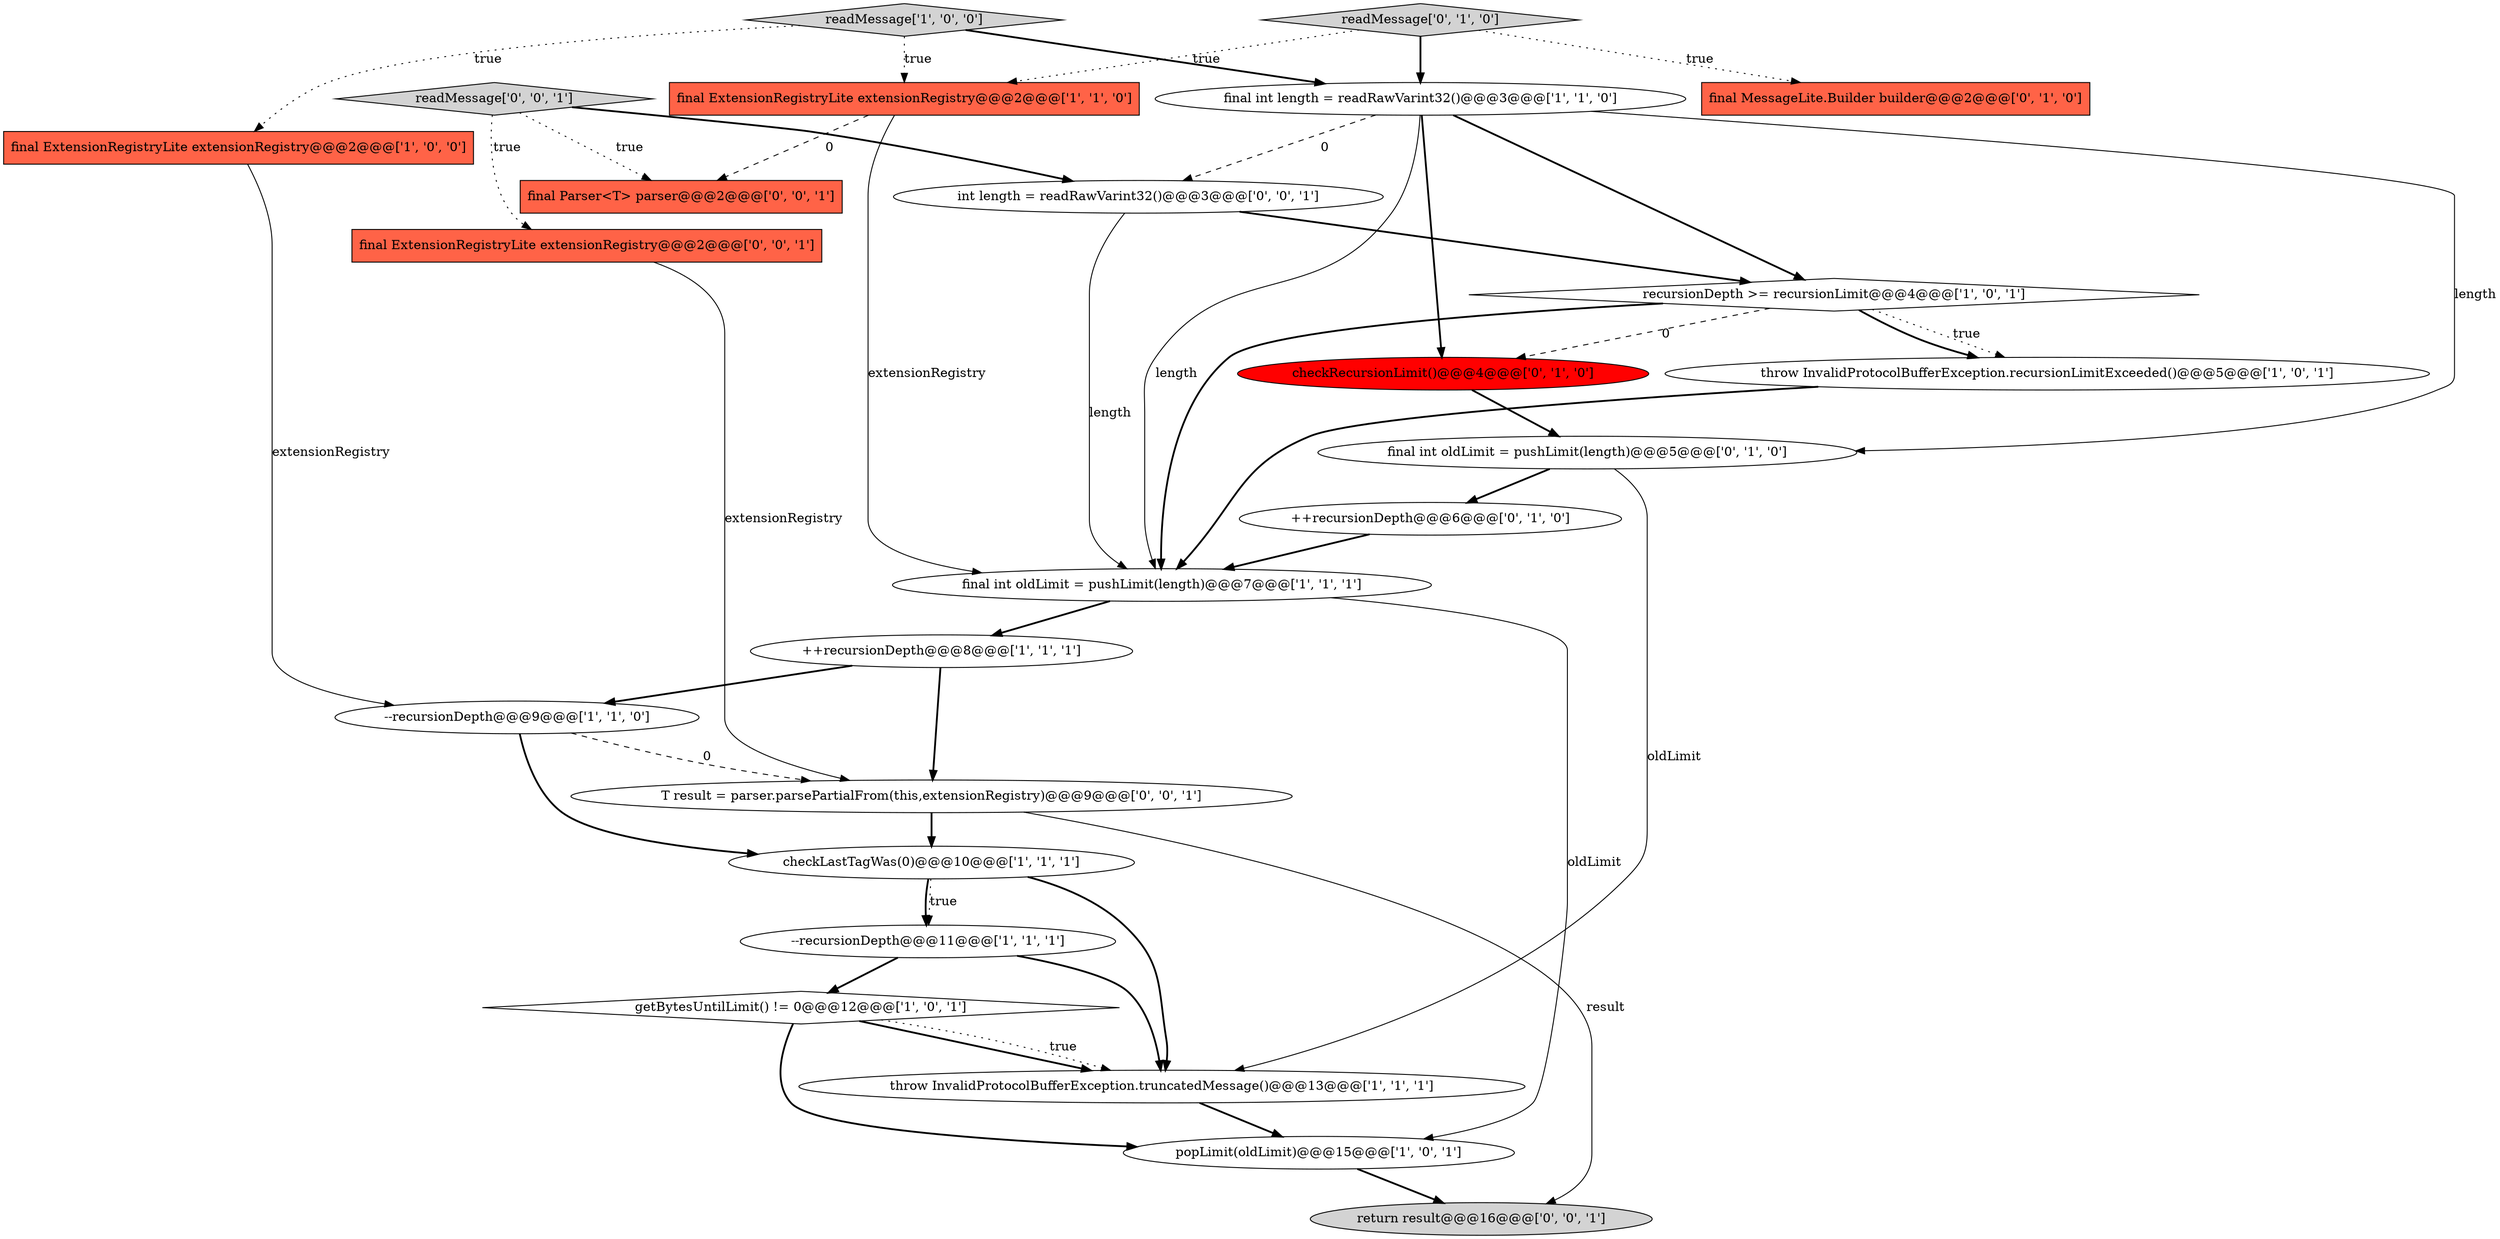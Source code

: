 digraph {
15 [style = filled, label = "final int oldLimit = pushLimit(length)@@@5@@@['0', '1', '0']", fillcolor = white, shape = ellipse image = "AAA0AAABBB2BBB"];
22 [style = filled, label = "final Parser<T> parser@@@2@@@['0', '0', '1']", fillcolor = tomato, shape = box image = "AAA0AAABBB3BBB"];
23 [style = filled, label = "readMessage['0', '0', '1']", fillcolor = lightgray, shape = diamond image = "AAA0AAABBB3BBB"];
14 [style = filled, label = "final MessageLite.Builder builder@@@2@@@['0', '1', '0']", fillcolor = tomato, shape = box image = "AAA0AAABBB2BBB"];
9 [style = filled, label = "--recursionDepth@@@9@@@['1', '1', '0']", fillcolor = white, shape = ellipse image = "AAA0AAABBB1BBB"];
12 [style = filled, label = "getBytesUntilLimit() != 0@@@12@@@['1', '0', '1']", fillcolor = white, shape = diamond image = "AAA0AAABBB1BBB"];
21 [style = filled, label = "T result = parser.parsePartialFrom(this,extensionRegistry)@@@9@@@['0', '0', '1']", fillcolor = white, shape = ellipse image = "AAA0AAABBB3BBB"];
11 [style = filled, label = "throw InvalidProtocolBufferException.truncatedMessage()@@@13@@@['1', '1', '1']", fillcolor = white, shape = ellipse image = "AAA0AAABBB1BBB"];
13 [style = filled, label = "final int oldLimit = pushLimit(length)@@@7@@@['1', '1', '1']", fillcolor = white, shape = ellipse image = "AAA0AAABBB1BBB"];
24 [style = filled, label = "int length = readRawVarint32()@@@3@@@['0', '0', '1']", fillcolor = white, shape = ellipse image = "AAA0AAABBB3BBB"];
16 [style = filled, label = "checkRecursionLimit()@@@4@@@['0', '1', '0']", fillcolor = red, shape = ellipse image = "AAA1AAABBB2BBB"];
5 [style = filled, label = "readMessage['1', '0', '0']", fillcolor = lightgray, shape = diamond image = "AAA0AAABBB1BBB"];
17 [style = filled, label = "readMessage['0', '1', '0']", fillcolor = lightgray, shape = diamond image = "AAA0AAABBB2BBB"];
18 [style = filled, label = "++recursionDepth@@@6@@@['0', '1', '0']", fillcolor = white, shape = ellipse image = "AAA0AAABBB2BBB"];
4 [style = filled, label = "popLimit(oldLimit)@@@15@@@['1', '0', '1']", fillcolor = white, shape = ellipse image = "AAA0AAABBB1BBB"];
2 [style = filled, label = "--recursionDepth@@@11@@@['1', '1', '1']", fillcolor = white, shape = ellipse image = "AAA0AAABBB1BBB"];
10 [style = filled, label = "throw InvalidProtocolBufferException.recursionLimitExceeded()@@@5@@@['1', '0', '1']", fillcolor = white, shape = ellipse image = "AAA0AAABBB1BBB"];
1 [style = filled, label = "checkLastTagWas(0)@@@10@@@['1', '1', '1']", fillcolor = white, shape = ellipse image = "AAA0AAABBB1BBB"];
7 [style = filled, label = "final ExtensionRegistryLite extensionRegistry@@@2@@@['1', '1', '0']", fillcolor = tomato, shape = box image = "AAA0AAABBB1BBB"];
6 [style = filled, label = "final ExtensionRegistryLite extensionRegistry@@@2@@@['1', '0', '0']", fillcolor = tomato, shape = box image = "AAA0AAABBB1BBB"];
19 [style = filled, label = "return result@@@16@@@['0', '0', '1']", fillcolor = lightgray, shape = ellipse image = "AAA0AAABBB3BBB"];
0 [style = filled, label = "final int length = readRawVarint32()@@@3@@@['1', '1', '0']", fillcolor = white, shape = ellipse image = "AAA0AAABBB1BBB"];
8 [style = filled, label = "++recursionDepth@@@8@@@['1', '1', '1']", fillcolor = white, shape = ellipse image = "AAA0AAABBB1BBB"];
20 [style = filled, label = "final ExtensionRegistryLite extensionRegistry@@@2@@@['0', '0', '1']", fillcolor = tomato, shape = box image = "AAA0AAABBB3BBB"];
3 [style = filled, label = "recursionDepth >= recursionLimit@@@4@@@['1', '0', '1']", fillcolor = white, shape = diamond image = "AAA0AAABBB1BBB"];
0->3 [style = bold, label=""];
16->15 [style = bold, label=""];
0->16 [style = bold, label=""];
23->22 [style = dotted, label="true"];
11->4 [style = bold, label=""];
3->10 [style = dotted, label="true"];
12->11 [style = bold, label=""];
4->19 [style = bold, label=""];
5->6 [style = dotted, label="true"];
17->14 [style = dotted, label="true"];
15->11 [style = solid, label="oldLimit"];
0->15 [style = solid, label="length"];
15->18 [style = bold, label=""];
24->13 [style = solid, label="length"];
2->12 [style = bold, label=""];
1->11 [style = bold, label=""];
12->11 [style = dotted, label="true"];
20->21 [style = solid, label="extensionRegistry"];
3->10 [style = bold, label=""];
23->20 [style = dotted, label="true"];
23->24 [style = bold, label=""];
17->0 [style = bold, label=""];
10->13 [style = bold, label=""];
12->4 [style = bold, label=""];
5->0 [style = bold, label=""];
9->21 [style = dashed, label="0"];
5->7 [style = dotted, label="true"];
21->19 [style = solid, label="result"];
13->4 [style = solid, label="oldLimit"];
21->1 [style = bold, label=""];
8->9 [style = bold, label=""];
18->13 [style = bold, label=""];
7->13 [style = solid, label="extensionRegistry"];
3->13 [style = bold, label=""];
8->21 [style = bold, label=""];
0->24 [style = dashed, label="0"];
17->7 [style = dotted, label="true"];
1->2 [style = bold, label=""];
13->8 [style = bold, label=""];
9->1 [style = bold, label=""];
1->2 [style = dotted, label="true"];
0->13 [style = solid, label="length"];
6->9 [style = solid, label="extensionRegistry"];
2->11 [style = bold, label=""];
24->3 [style = bold, label=""];
7->22 [style = dashed, label="0"];
3->16 [style = dashed, label="0"];
}
